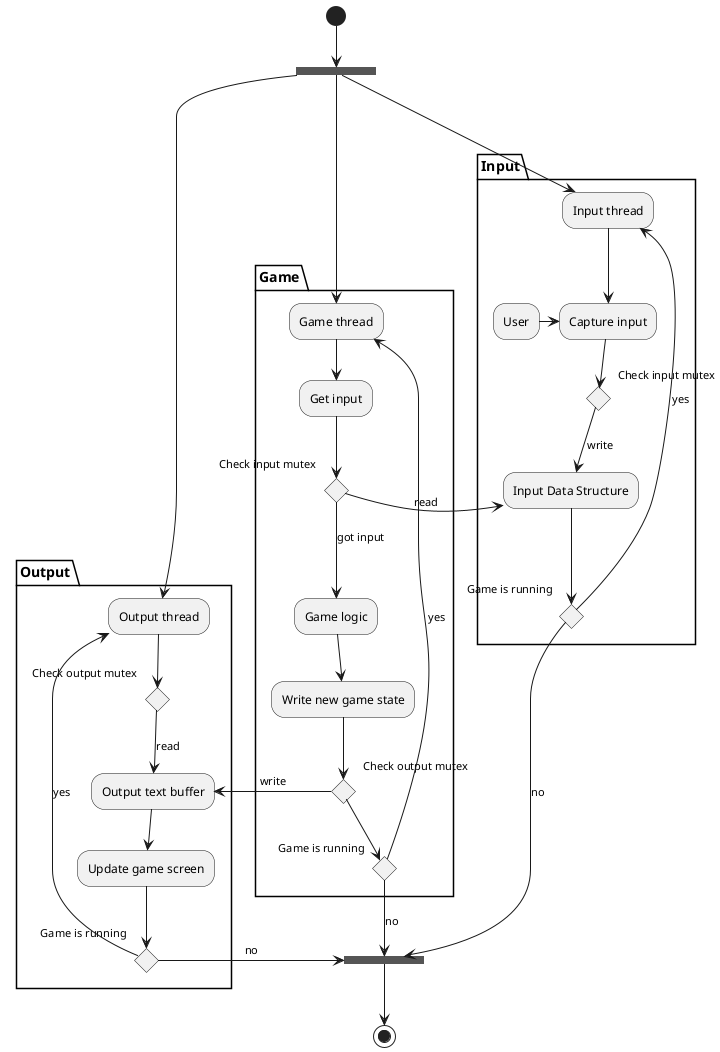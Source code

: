 @startuml thread_diagram

(*) -down-> ===B1===
===B2===-down->(*)
partition Input {
===B1===-down--> "Input thread"
-down-> "Capture input"
User-right-> "Capture input"
if "Check input mutex" then
-down->[write] "Input Data Structure"
if "Game is running"then
-up->[yes] "Input thread"
else
-down->[no] ===B2===
' -down-> ===B2===
}

partition Output {
===B1===-down--> "Output thread"
if "Check output mutex" then
-down->[read]"Output text buffer"
-down-> "Update game screen"
if "Game is running" then
-left->[yes]"Output thread"
else
->[no] ===B2===
' -down-> ===B2===
}

partition Game {
===B1===-down--> "Game thread"
-down->"Get input"
if "Check input mutex" then
-left-->[read] "Input Data Structure"
else
-down->[got input] "Game logic"
-down-> "Write new game state"
if "Check output mutex" then
-right->[write] "Output text buffer"
else
if "Game is running" then
-up->[yes] "Game thread"
else
-down->[no] ===B2===
}

' "Input thread" -[hidden]> "Game thread"
"Game thread" -[hidden]> "Output thread"

@enduml